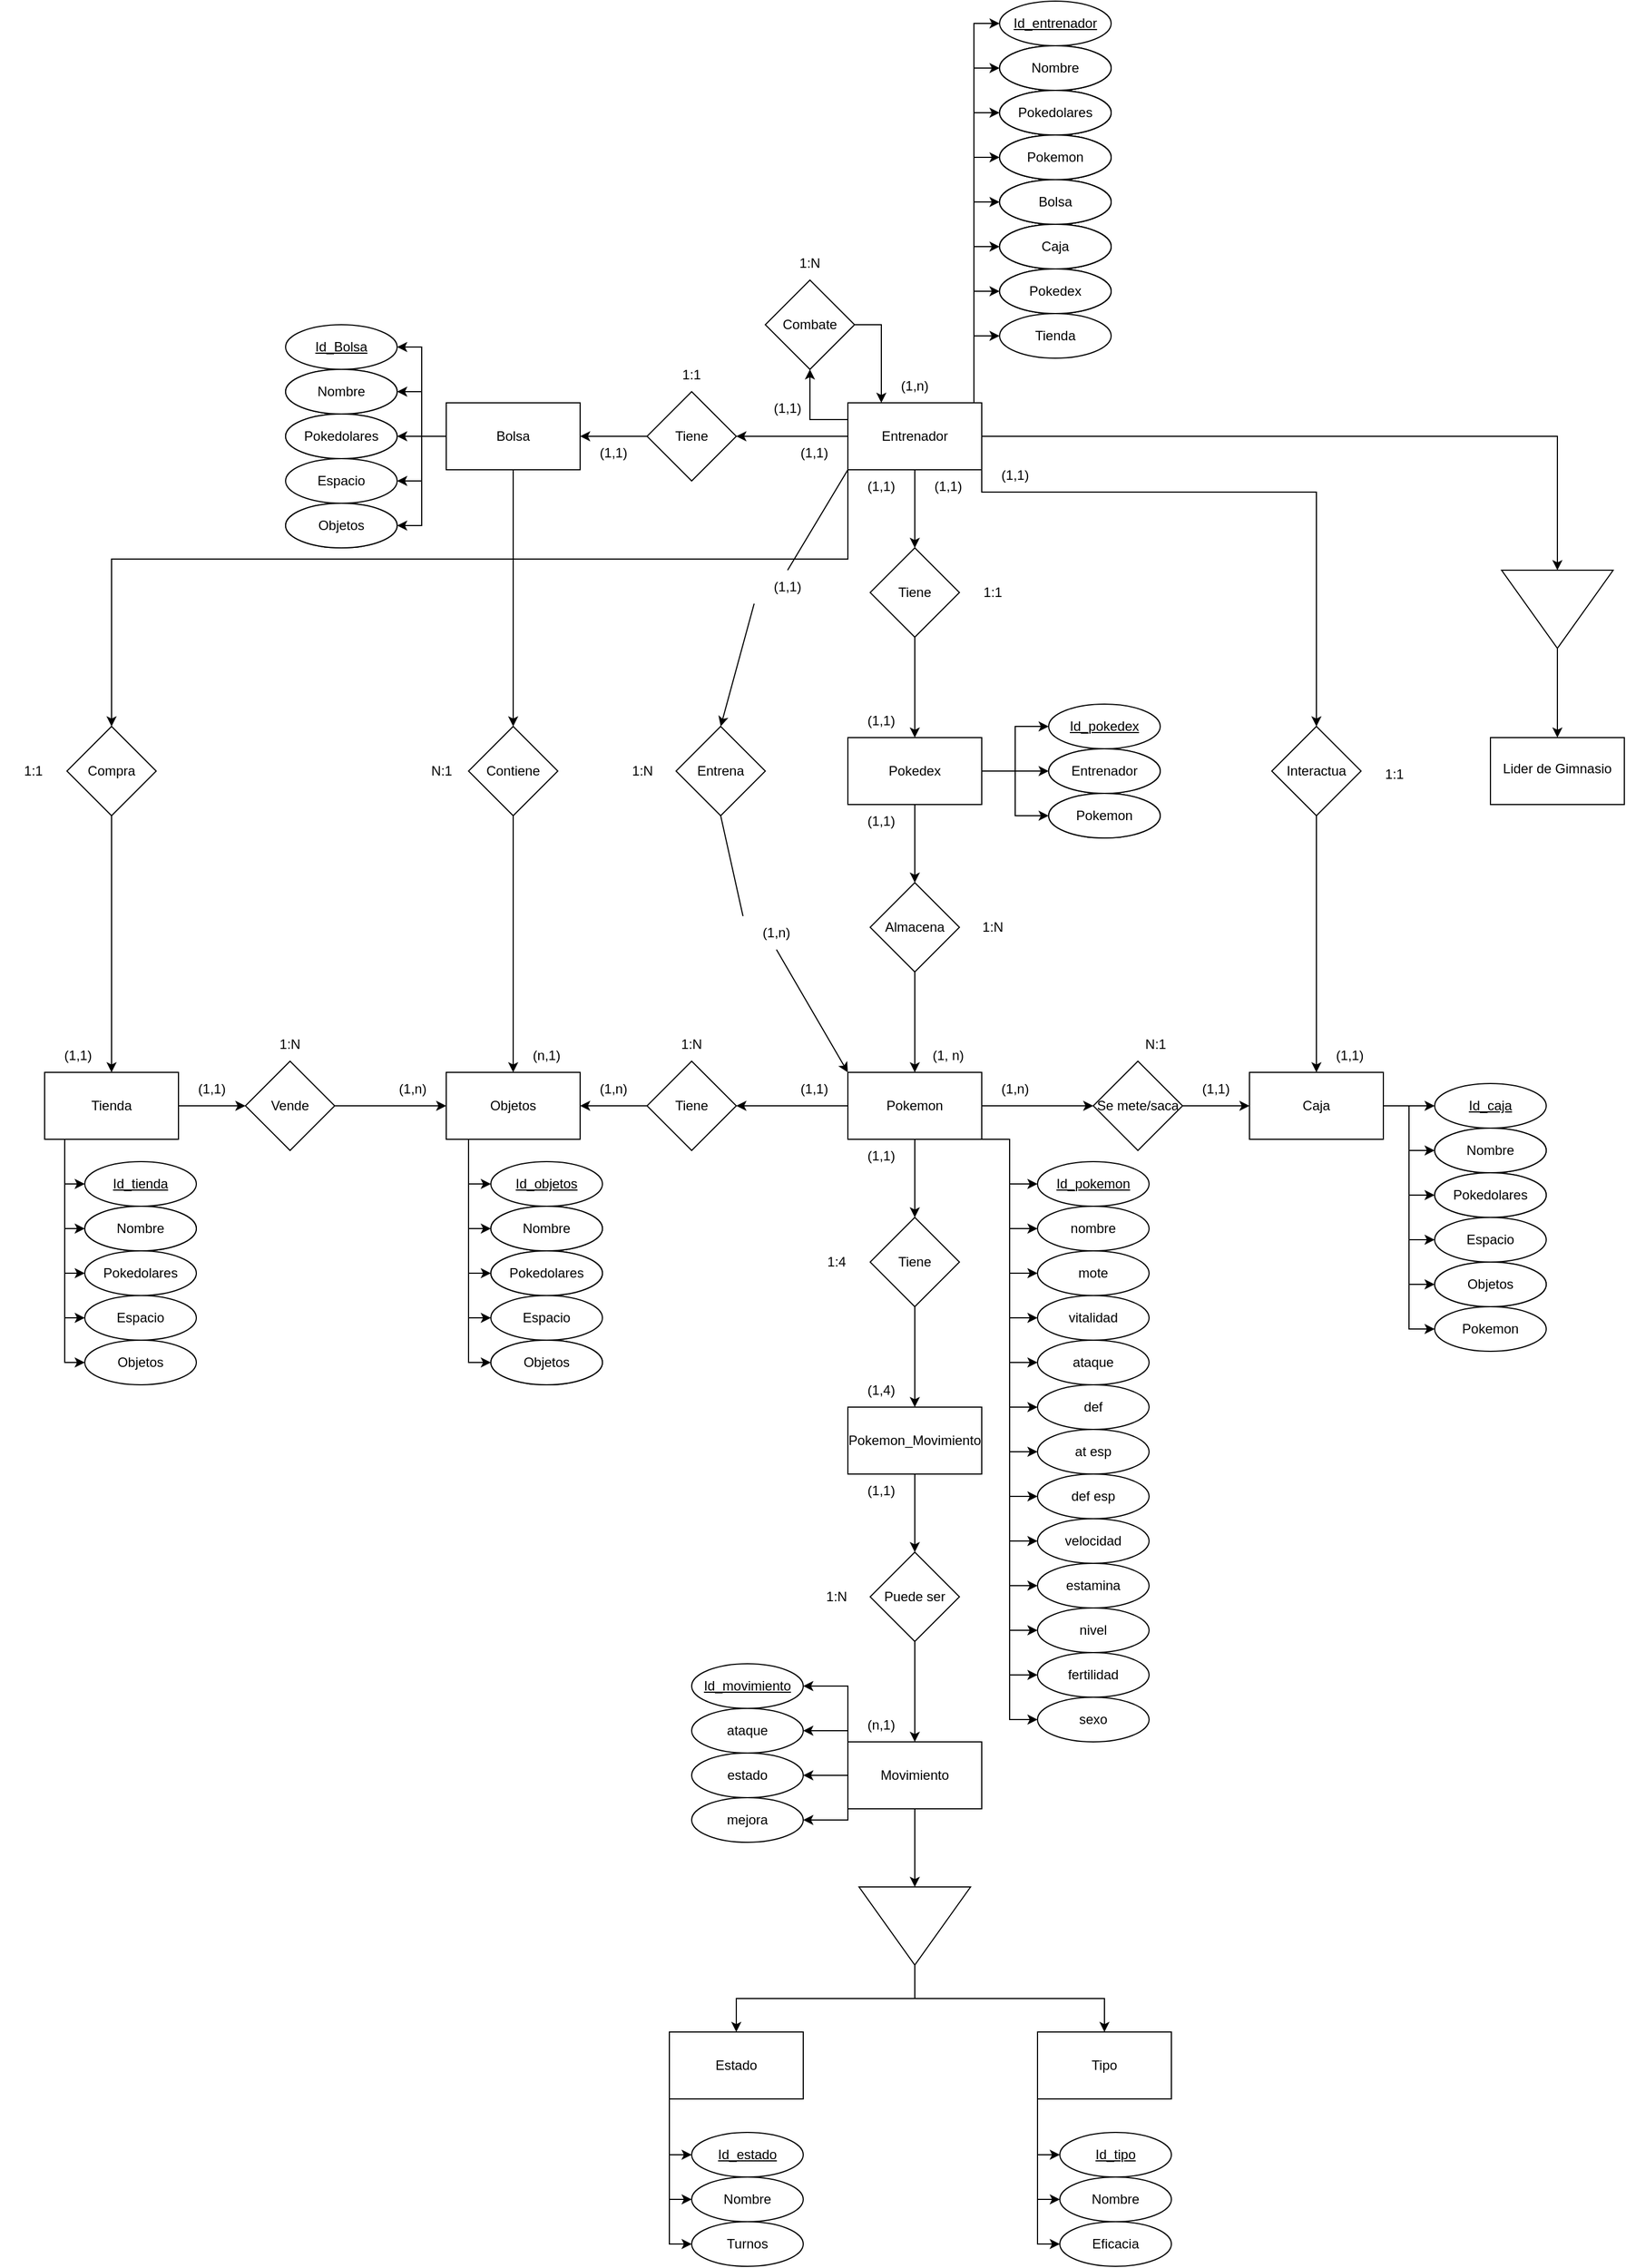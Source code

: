 <mxfile version="21.0.6" type="device"><diagram name="Página-1" id="UZi8G5ToxHjI9RxdLOUk"><mxGraphModel dx="1902" dy="1647" grid="1" gridSize="10" guides="1" tooltips="1" connect="1" arrows="1" fold="1" page="1" pageScale="1" pageWidth="827" pageHeight="1169" math="0" shadow="0"><root><mxCell id="0"/><mxCell id="1" parent="0"/><mxCell id="4YeHbaKFxN3O4BO8iiY4-3" value="" style="edgeStyle=orthogonalEdgeStyle;rounded=0;orthogonalLoop=1;jettySize=auto;html=1;" parent="1" source="4YeHbaKFxN3O4BO8iiY4-1" target="4YeHbaKFxN3O4BO8iiY4-2" edge="1"><mxGeometry relative="1" as="geometry"/></mxCell><mxCell id="4YeHbaKFxN3O4BO8iiY4-11" style="edgeStyle=orthogonalEdgeStyle;rounded=0;orthogonalLoop=1;jettySize=auto;html=1;exitX=0;exitY=0.25;exitDx=0;exitDy=0;entryX=0.5;entryY=1;entryDx=0;entryDy=0;" parent="1" source="4YeHbaKFxN3O4BO8iiY4-1" target="4YeHbaKFxN3O4BO8iiY4-10" edge="1"><mxGeometry relative="1" as="geometry"/></mxCell><mxCell id="4YeHbaKFxN3O4BO8iiY4-14" value="" style="edgeStyle=orthogonalEdgeStyle;rounded=0;orthogonalLoop=1;jettySize=auto;html=1;" parent="1" source="4YeHbaKFxN3O4BO8iiY4-1" target="4YeHbaKFxN3O4BO8iiY4-13" edge="1"><mxGeometry relative="1" as="geometry"/></mxCell><mxCell id="4YeHbaKFxN3O4BO8iiY4-26" style="edgeStyle=none;rounded=0;orthogonalLoop=1;jettySize=auto;html=1;exitX=0;exitY=1;exitDx=0;exitDy=0;entryX=0.5;entryY=0;entryDx=0;entryDy=0;startArrow=none;" parent="1" source="4YeHbaKFxN3O4BO8iiY4-72" target="4YeHbaKFxN3O4BO8iiY4-24" edge="1"><mxGeometry relative="1" as="geometry"/></mxCell><mxCell id="4YeHbaKFxN3O4BO8iiY4-49" style="edgeStyle=elbowEdgeStyle;rounded=0;orthogonalLoop=1;jettySize=auto;elbow=vertical;html=1;exitX=1;exitY=0.5;exitDx=0;exitDy=0;entryX=0.5;entryY=0;entryDx=0;entryDy=0;" parent="1" source="4YeHbaKFxN3O4BO8iiY4-1" target="4YeHbaKFxN3O4BO8iiY4-47" edge="1"><mxGeometry relative="1" as="geometry"><Array as="points"><mxPoint x="540" y="190"/><mxPoint x="620" y="140"/></Array></mxGeometry></mxCell><mxCell id="4YeHbaKFxN3O4BO8iiY4-68" style="edgeStyle=elbowEdgeStyle;rounded=0;orthogonalLoop=1;jettySize=auto;elbow=vertical;html=1;exitX=1;exitY=0.75;exitDx=0;exitDy=0;entryX=0.5;entryY=1;entryDx=0;entryDy=0;entryPerimeter=0;" parent="1" source="4YeHbaKFxN3O4BO8iiY4-1" target="4YeHbaKFxN3O4BO8iiY4-69" edge="1"><mxGeometry relative="1" as="geometry"><mxPoint x="600" y="220" as="targetPoint"/><Array as="points"><mxPoint x="540" y="140"/><mxPoint x="540" y="170"/></Array></mxGeometry></mxCell><mxCell id="UdBh-3xzht0dDK9U5MVB-91" style="edgeStyle=elbowEdgeStyle;rounded=0;orthogonalLoop=1;jettySize=auto;elbow=vertical;html=1;exitX=0;exitY=0.75;exitDx=0;exitDy=0;entryX=0.5;entryY=0;entryDx=0;entryDy=0;" parent="1" source="4YeHbaKFxN3O4BO8iiY4-1" target="UdBh-3xzht0dDK9U5MVB-92" edge="1"><mxGeometry relative="1" as="geometry"><mxPoint x="-306" y="320" as="targetPoint"/><Array as="points"><mxPoint x="340" y="250"/><mxPoint x="70" y="330"/></Array></mxGeometry></mxCell><mxCell id="4YeHbaKFxN3O4BO8iiY4-1" value="Entrenador" style="rounded=0;whiteSpace=wrap;html=1;" parent="1" vertex="1"><mxGeometry x="354" y="110" width="120" height="60" as="geometry"/></mxCell><mxCell id="4YeHbaKFxN3O4BO8iiY4-5" value="" style="edgeStyle=orthogonalEdgeStyle;rounded=0;orthogonalLoop=1;jettySize=auto;html=1;" parent="1" source="4YeHbaKFxN3O4BO8iiY4-2" target="4YeHbaKFxN3O4BO8iiY4-4" edge="1"><mxGeometry relative="1" as="geometry"/></mxCell><mxCell id="4YeHbaKFxN3O4BO8iiY4-2" value="Tiene" style="rhombus;whiteSpace=wrap;html=1;rounded=0;" parent="1" vertex="1"><mxGeometry x="374" y="240" width="80" height="80" as="geometry"/></mxCell><mxCell id="4YeHbaKFxN3O4BO8iiY4-7" value="" style="edgeStyle=orthogonalEdgeStyle;rounded=0;orthogonalLoop=1;jettySize=auto;html=1;" parent="1" source="4YeHbaKFxN3O4BO8iiY4-4" target="4YeHbaKFxN3O4BO8iiY4-6" edge="1"><mxGeometry relative="1" as="geometry"/></mxCell><mxCell id="UdBh-3xzht0dDK9U5MVB-142" style="edgeStyle=elbowEdgeStyle;rounded=0;orthogonalLoop=1;jettySize=auto;html=1;exitX=1;exitY=0.5;exitDx=0;exitDy=0;entryX=0;entryY=0.5;entryDx=0;entryDy=0;" parent="1" source="4YeHbaKFxN3O4BO8iiY4-4" target="UdBh-3xzht0dDK9U5MVB-139" edge="1"><mxGeometry relative="1" as="geometry"/></mxCell><mxCell id="UdBh-3xzht0dDK9U5MVB-143" style="edgeStyle=elbowEdgeStyle;rounded=0;orthogonalLoop=1;jettySize=auto;html=1;exitX=1;exitY=0.5;exitDx=0;exitDy=0;entryX=0;entryY=0.5;entryDx=0;entryDy=0;" parent="1" source="4YeHbaKFxN3O4BO8iiY4-4" target="UdBh-3xzht0dDK9U5MVB-138" edge="1"><mxGeometry relative="1" as="geometry"/></mxCell><mxCell id="UdBh-3xzht0dDK9U5MVB-144" style="edgeStyle=elbowEdgeStyle;rounded=0;orthogonalLoop=1;jettySize=auto;html=1;exitX=1;exitY=0.5;exitDx=0;exitDy=0;entryX=0;entryY=0.5;entryDx=0;entryDy=0;" parent="1" source="4YeHbaKFxN3O4BO8iiY4-4" target="UdBh-3xzht0dDK9U5MVB-140" edge="1"><mxGeometry relative="1" as="geometry"/></mxCell><mxCell id="4YeHbaKFxN3O4BO8iiY4-4" value="Pokedex" style="whiteSpace=wrap;html=1;rounded=0;" parent="1" vertex="1"><mxGeometry x="354" y="410" width="120" height="60" as="geometry"/></mxCell><mxCell id="4YeHbaKFxN3O4BO8iiY4-9" value="" style="edgeStyle=orthogonalEdgeStyle;rounded=0;orthogonalLoop=1;jettySize=auto;html=1;" parent="1" source="4YeHbaKFxN3O4BO8iiY4-6" target="4YeHbaKFxN3O4BO8iiY4-8" edge="1"><mxGeometry relative="1" as="geometry"/></mxCell><mxCell id="4YeHbaKFxN3O4BO8iiY4-6" value="Almacena" style="rhombus;whiteSpace=wrap;html=1;rounded=0;" parent="1" vertex="1"><mxGeometry x="374" y="540" width="80" height="80" as="geometry"/></mxCell><mxCell id="4YeHbaKFxN3O4BO8iiY4-18" value="" style="edgeStyle=orthogonalEdgeStyle;rounded=0;orthogonalLoop=1;jettySize=auto;html=1;" parent="1" source="4YeHbaKFxN3O4BO8iiY4-8" target="4YeHbaKFxN3O4BO8iiY4-17" edge="1"><mxGeometry relative="1" as="geometry"/></mxCell><mxCell id="4YeHbaKFxN3O4BO8iiY4-40" value="" style="edgeStyle=none;rounded=0;orthogonalLoop=1;jettySize=auto;html=1;" parent="1" source="4YeHbaKFxN3O4BO8iiY4-8" target="4YeHbaKFxN3O4BO8iiY4-39" edge="1"><mxGeometry relative="1" as="geometry"/></mxCell><mxCell id="4YeHbaKFxN3O4BO8iiY4-51" value="" style="edgeStyle=elbowEdgeStyle;rounded=0;orthogonalLoop=1;jettySize=auto;elbow=vertical;html=1;" parent="1" source="4YeHbaKFxN3O4BO8iiY4-8" target="4YeHbaKFxN3O4BO8iiY4-50" edge="1"><mxGeometry relative="1" as="geometry"/></mxCell><mxCell id="4YeHbaKFxN3O4BO8iiY4-188" style="edgeStyle=elbowEdgeStyle;rounded=0;orthogonalLoop=1;jettySize=auto;html=1;exitX=1;exitY=1;exitDx=0;exitDy=0;entryX=0;entryY=0.5;entryDx=0;entryDy=0;" parent="1" source="4YeHbaKFxN3O4BO8iiY4-8" target="4YeHbaKFxN3O4BO8iiY4-176" edge="1"><mxGeometry relative="1" as="geometry"/></mxCell><mxCell id="4YeHbaKFxN3O4BO8iiY4-189" style="edgeStyle=elbowEdgeStyle;rounded=0;orthogonalLoop=1;jettySize=auto;html=1;exitX=1;exitY=1;exitDx=0;exitDy=0;entryX=0;entryY=0.5;entryDx=0;entryDy=0;" parent="1" source="4YeHbaKFxN3O4BO8iiY4-8" target="4YeHbaKFxN3O4BO8iiY4-177" edge="1"><mxGeometry relative="1" as="geometry"/></mxCell><mxCell id="4YeHbaKFxN3O4BO8iiY4-190" style="edgeStyle=elbowEdgeStyle;rounded=0;orthogonalLoop=1;jettySize=auto;html=1;exitX=1;exitY=1;exitDx=0;exitDy=0;entryX=0;entryY=0.5;entryDx=0;entryDy=0;" parent="1" source="4YeHbaKFxN3O4BO8iiY4-8" target="4YeHbaKFxN3O4BO8iiY4-178" edge="1"><mxGeometry relative="1" as="geometry"/></mxCell><mxCell id="4YeHbaKFxN3O4BO8iiY4-191" style="edgeStyle=elbowEdgeStyle;rounded=0;orthogonalLoop=1;jettySize=auto;html=1;exitX=1;exitY=1;exitDx=0;exitDy=0;entryX=0;entryY=0.5;entryDx=0;entryDy=0;" parent="1" source="4YeHbaKFxN3O4BO8iiY4-8" target="4YeHbaKFxN3O4BO8iiY4-179" edge="1"><mxGeometry relative="1" as="geometry"/></mxCell><mxCell id="4YeHbaKFxN3O4BO8iiY4-192" style="edgeStyle=elbowEdgeStyle;rounded=0;orthogonalLoop=1;jettySize=auto;html=1;exitX=1;exitY=1;exitDx=0;exitDy=0;entryX=0;entryY=0.5;entryDx=0;entryDy=0;" parent="1" source="4YeHbaKFxN3O4BO8iiY4-8" target="4YeHbaKFxN3O4BO8iiY4-180" edge="1"><mxGeometry relative="1" as="geometry"/></mxCell><mxCell id="4YeHbaKFxN3O4BO8iiY4-193" style="edgeStyle=elbowEdgeStyle;rounded=0;orthogonalLoop=1;jettySize=auto;html=1;exitX=1;exitY=1;exitDx=0;exitDy=0;entryX=0;entryY=0.5;entryDx=0;entryDy=0;" parent="1" source="4YeHbaKFxN3O4BO8iiY4-8" target="4YeHbaKFxN3O4BO8iiY4-181" edge="1"><mxGeometry relative="1" as="geometry"/></mxCell><mxCell id="4YeHbaKFxN3O4BO8iiY4-194" style="edgeStyle=elbowEdgeStyle;rounded=0;orthogonalLoop=1;jettySize=auto;html=1;exitX=1;exitY=1;exitDx=0;exitDy=0;entryX=0;entryY=0.5;entryDx=0;entryDy=0;" parent="1" source="4YeHbaKFxN3O4BO8iiY4-8" target="4YeHbaKFxN3O4BO8iiY4-182" edge="1"><mxGeometry relative="1" as="geometry"/></mxCell><mxCell id="4YeHbaKFxN3O4BO8iiY4-195" style="edgeStyle=elbowEdgeStyle;rounded=0;orthogonalLoop=1;jettySize=auto;html=1;exitX=1;exitY=1;exitDx=0;exitDy=0;entryX=0;entryY=0.5;entryDx=0;entryDy=0;" parent="1" source="4YeHbaKFxN3O4BO8iiY4-8" target="4YeHbaKFxN3O4BO8iiY4-183" edge="1"><mxGeometry relative="1" as="geometry"/></mxCell><mxCell id="4YeHbaKFxN3O4BO8iiY4-196" style="edgeStyle=elbowEdgeStyle;rounded=0;orthogonalLoop=1;jettySize=auto;html=1;exitX=1;exitY=1;exitDx=0;exitDy=0;entryX=0;entryY=0.5;entryDx=0;entryDy=0;" parent="1" source="4YeHbaKFxN3O4BO8iiY4-8" target="4YeHbaKFxN3O4BO8iiY4-184" edge="1"><mxGeometry relative="1" as="geometry"/></mxCell><mxCell id="4YeHbaKFxN3O4BO8iiY4-197" style="edgeStyle=elbowEdgeStyle;rounded=0;orthogonalLoop=1;jettySize=auto;html=1;exitX=1;exitY=1;exitDx=0;exitDy=0;entryX=0;entryY=0.5;entryDx=0;entryDy=0;" parent="1" source="4YeHbaKFxN3O4BO8iiY4-8" target="4YeHbaKFxN3O4BO8iiY4-185" edge="1"><mxGeometry relative="1" as="geometry"/></mxCell><mxCell id="4YeHbaKFxN3O4BO8iiY4-198" style="edgeStyle=elbowEdgeStyle;rounded=0;orthogonalLoop=1;jettySize=auto;html=1;exitX=1;exitY=1;exitDx=0;exitDy=0;entryX=0;entryY=0.5;entryDx=0;entryDy=0;" parent="1" source="4YeHbaKFxN3O4BO8iiY4-8" target="4YeHbaKFxN3O4BO8iiY4-186" edge="1"><mxGeometry relative="1" as="geometry"/></mxCell><mxCell id="4YeHbaKFxN3O4BO8iiY4-199" style="edgeStyle=elbowEdgeStyle;rounded=0;orthogonalLoop=1;jettySize=auto;html=1;exitX=1;exitY=1;exitDx=0;exitDy=0;entryX=0;entryY=0.5;entryDx=0;entryDy=0;" parent="1" source="4YeHbaKFxN3O4BO8iiY4-8" target="4YeHbaKFxN3O4BO8iiY4-187" edge="1"><mxGeometry relative="1" as="geometry"/></mxCell><mxCell id="UdBh-3xzht0dDK9U5MVB-34" style="edgeStyle=elbowEdgeStyle;rounded=0;orthogonalLoop=1;jettySize=auto;html=1;exitX=1;exitY=1;exitDx=0;exitDy=0;entryX=0;entryY=0.5;entryDx=0;entryDy=0;" parent="1" source="4YeHbaKFxN3O4BO8iiY4-8" target="UdBh-3xzht0dDK9U5MVB-33" edge="1"><mxGeometry relative="1" as="geometry"/></mxCell><mxCell id="4YeHbaKFxN3O4BO8iiY4-8" value="Pokemon" style="rounded=0;whiteSpace=wrap;html=1;" parent="1" vertex="1"><mxGeometry x="354" y="710" width="120" height="60" as="geometry"/></mxCell><mxCell id="4YeHbaKFxN3O4BO8iiY4-12" style="edgeStyle=orthogonalEdgeStyle;rounded=0;orthogonalLoop=1;jettySize=auto;html=1;exitX=1;exitY=0.5;exitDx=0;exitDy=0;entryX=0.25;entryY=0;entryDx=0;entryDy=0;" parent="1" source="4YeHbaKFxN3O4BO8iiY4-10" target="4YeHbaKFxN3O4BO8iiY4-1" edge="1"><mxGeometry relative="1" as="geometry"/></mxCell><mxCell id="4YeHbaKFxN3O4BO8iiY4-10" value="Combate" style="rhombus;whiteSpace=wrap;html=1;rounded=0;" parent="1" vertex="1"><mxGeometry x="280" width="80" height="80" as="geometry"/></mxCell><mxCell id="4YeHbaKFxN3O4BO8iiY4-16" value="" style="edgeStyle=orthogonalEdgeStyle;rounded=0;orthogonalLoop=1;jettySize=auto;html=1;" parent="1" source="4YeHbaKFxN3O4BO8iiY4-13" target="4YeHbaKFxN3O4BO8iiY4-15" edge="1"><mxGeometry relative="1" as="geometry"/></mxCell><mxCell id="4YeHbaKFxN3O4BO8iiY4-13" value="Tiene" style="rhombus;whiteSpace=wrap;html=1;rounded=0;" parent="1" vertex="1"><mxGeometry x="174" y="100" width="80" height="80" as="geometry"/></mxCell><mxCell id="4YeHbaKFxN3O4BO8iiY4-22" value="" style="edgeStyle=orthogonalEdgeStyle;rounded=0;orthogonalLoop=1;jettySize=auto;html=1;" parent="1" source="4YeHbaKFxN3O4BO8iiY4-15" target="4YeHbaKFxN3O4BO8iiY4-21" edge="1"><mxGeometry relative="1" as="geometry"/></mxCell><mxCell id="UdBh-3xzht0dDK9U5MVB-47" style="edgeStyle=elbowEdgeStyle;rounded=0;orthogonalLoop=1;jettySize=auto;html=1;exitX=0;exitY=0.5;exitDx=0;exitDy=0;entryX=1;entryY=0.5;entryDx=0;entryDy=0;" parent="1" source="4YeHbaKFxN3O4BO8iiY4-15" target="UdBh-3xzht0dDK9U5MVB-44" edge="1"><mxGeometry relative="1" as="geometry"/></mxCell><mxCell id="UdBh-3xzht0dDK9U5MVB-48" style="edgeStyle=elbowEdgeStyle;rounded=0;orthogonalLoop=1;jettySize=auto;html=1;exitX=0;exitY=0.5;exitDx=0;exitDy=0;entryX=1;entryY=0.5;entryDx=0;entryDy=0;" parent="1" source="4YeHbaKFxN3O4BO8iiY4-15" target="UdBh-3xzht0dDK9U5MVB-45" edge="1"><mxGeometry relative="1" as="geometry"/></mxCell><mxCell id="UdBh-3xzht0dDK9U5MVB-49" style="edgeStyle=elbowEdgeStyle;rounded=0;orthogonalLoop=1;jettySize=auto;html=1;exitX=0;exitY=0.5;exitDx=0;exitDy=0;entryX=1;entryY=0.5;entryDx=0;entryDy=0;" parent="1" source="4YeHbaKFxN3O4BO8iiY4-15" target="UdBh-3xzht0dDK9U5MVB-46" edge="1"><mxGeometry relative="1" as="geometry"/></mxCell><mxCell id="UdBh-3xzht0dDK9U5MVB-50" style="edgeStyle=elbowEdgeStyle;rounded=0;orthogonalLoop=1;jettySize=auto;html=1;exitX=0;exitY=0.5;exitDx=0;exitDy=0;entryX=1;entryY=0.5;entryDx=0;entryDy=0;" parent="1" source="4YeHbaKFxN3O4BO8iiY4-15" edge="1"><mxGeometry relative="1" as="geometry"><mxPoint x="-50" y="180" as="targetPoint"/></mxGeometry></mxCell><mxCell id="UdBh-3xzht0dDK9U5MVB-51" style="edgeStyle=elbowEdgeStyle;rounded=0;orthogonalLoop=1;jettySize=auto;html=1;exitX=0;exitY=0.5;exitDx=0;exitDy=0;entryX=1;entryY=0.5;entryDx=0;entryDy=0;" parent="1" source="4YeHbaKFxN3O4BO8iiY4-15" target="UdBh-3xzht0dDK9U5MVB-42" edge="1"><mxGeometry relative="1" as="geometry"/></mxCell><mxCell id="4YeHbaKFxN3O4BO8iiY4-15" value="Bolsa" style="rounded=0;whiteSpace=wrap;html=1;" parent="1" vertex="1"><mxGeometry x="-6" y="110" width="120" height="60" as="geometry"/></mxCell><mxCell id="4YeHbaKFxN3O4BO8iiY4-20" value="" style="edgeStyle=orthogonalEdgeStyle;rounded=0;orthogonalLoop=1;jettySize=auto;html=1;" parent="1" source="4YeHbaKFxN3O4BO8iiY4-17" target="4YeHbaKFxN3O4BO8iiY4-19" edge="1"><mxGeometry relative="1" as="geometry"/></mxCell><mxCell id="4YeHbaKFxN3O4BO8iiY4-17" value="Tiene" style="rhombus;whiteSpace=wrap;html=1;rounded=0;" parent="1" vertex="1"><mxGeometry x="174" y="700" width="80" height="80" as="geometry"/></mxCell><mxCell id="UdBh-3xzht0dDK9U5MVB-71" style="edgeStyle=elbowEdgeStyle;rounded=0;orthogonalLoop=1;jettySize=auto;html=1;exitX=0;exitY=1;exitDx=0;exitDy=0;entryX=0;entryY=0.5;entryDx=0;entryDy=0;" parent="1" source="4YeHbaKFxN3O4BO8iiY4-19" target="UdBh-3xzht0dDK9U5MVB-68" edge="1"><mxGeometry relative="1" as="geometry"/></mxCell><mxCell id="UdBh-3xzht0dDK9U5MVB-72" style="edgeStyle=elbowEdgeStyle;rounded=0;orthogonalLoop=1;jettySize=auto;html=1;exitX=0;exitY=1;exitDx=0;exitDy=0;entryX=0;entryY=0.5;entryDx=0;entryDy=0;" parent="1" source="4YeHbaKFxN3O4BO8iiY4-19" target="UdBh-3xzht0dDK9U5MVB-69" edge="1"><mxGeometry relative="1" as="geometry"/></mxCell><mxCell id="UdBh-3xzht0dDK9U5MVB-73" style="edgeStyle=elbowEdgeStyle;rounded=0;orthogonalLoop=1;jettySize=auto;html=1;exitX=0;exitY=1;exitDx=0;exitDy=0;entryX=0;entryY=0.5;entryDx=0;entryDy=0;" parent="1" source="4YeHbaKFxN3O4BO8iiY4-19" target="UdBh-3xzht0dDK9U5MVB-70" edge="1"><mxGeometry relative="1" as="geometry"/></mxCell><mxCell id="UdBh-3xzht0dDK9U5MVB-74" style="edgeStyle=elbowEdgeStyle;rounded=0;orthogonalLoop=1;jettySize=auto;html=1;exitX=0;exitY=1;exitDx=0;exitDy=0;entryX=0;entryY=0.5;entryDx=0;entryDy=0;" parent="1" source="4YeHbaKFxN3O4BO8iiY4-19" target="UdBh-3xzht0dDK9U5MVB-66" edge="1"><mxGeometry relative="1" as="geometry"/></mxCell><mxCell id="UdBh-3xzht0dDK9U5MVB-75" style="edgeStyle=elbowEdgeStyle;rounded=0;orthogonalLoop=1;jettySize=auto;html=1;exitX=0;exitY=1;exitDx=0;exitDy=0;entryX=0;entryY=0.5;entryDx=0;entryDy=0;" parent="1" source="4YeHbaKFxN3O4BO8iiY4-19" target="UdBh-3xzht0dDK9U5MVB-67" edge="1"><mxGeometry relative="1" as="geometry"/></mxCell><mxCell id="4YeHbaKFxN3O4BO8iiY4-19" value="Objetos" style="whiteSpace=wrap;html=1;rounded=0;" parent="1" vertex="1"><mxGeometry x="-6" y="710" width="120" height="60" as="geometry"/></mxCell><mxCell id="4YeHbaKFxN3O4BO8iiY4-23" style="edgeStyle=orthogonalEdgeStyle;rounded=0;orthogonalLoop=1;jettySize=auto;html=1;exitX=0.5;exitY=1;exitDx=0;exitDy=0;entryX=0.5;entryY=0;entryDx=0;entryDy=0;" parent="1" source="4YeHbaKFxN3O4BO8iiY4-21" target="4YeHbaKFxN3O4BO8iiY4-19" edge="1"><mxGeometry relative="1" as="geometry"/></mxCell><mxCell id="4YeHbaKFxN3O4BO8iiY4-21" value="Contiene" style="rhombus;whiteSpace=wrap;html=1;rounded=0;" parent="1" vertex="1"><mxGeometry x="14" y="400" width="80" height="80" as="geometry"/></mxCell><mxCell id="4YeHbaKFxN3O4BO8iiY4-27" style="edgeStyle=none;rounded=0;orthogonalLoop=1;jettySize=auto;html=1;exitX=0.5;exitY=1;exitDx=0;exitDy=0;entryX=0;entryY=0;entryDx=0;entryDy=0;startArrow=none;" parent="1" source="4YeHbaKFxN3O4BO8iiY4-75" target="4YeHbaKFxN3O4BO8iiY4-8" edge="1"><mxGeometry relative="1" as="geometry"/></mxCell><mxCell id="4YeHbaKFxN3O4BO8iiY4-24" value="Entrena" style="rhombus;whiteSpace=wrap;html=1;rounded=0;" parent="1" vertex="1"><mxGeometry x="200" y="400" width="80" height="80" as="geometry"/></mxCell><mxCell id="4YeHbaKFxN3O4BO8iiY4-38" style="edgeStyle=none;rounded=0;orthogonalLoop=1;jettySize=auto;html=1;exitX=1;exitY=0.5;exitDx=0;exitDy=0;entryX=0;entryY=0.5;entryDx=0;entryDy=0;" parent="1" source="4YeHbaKFxN3O4BO8iiY4-32" target="4YeHbaKFxN3O4BO8iiY4-19" edge="1"><mxGeometry relative="1" as="geometry"/></mxCell><mxCell id="4YeHbaKFxN3O4BO8iiY4-32" value="Vende" style="rhombus;whiteSpace=wrap;html=1;rounded=0;" parent="1" vertex="1"><mxGeometry x="-186" y="700" width="80" height="80" as="geometry"/></mxCell><mxCell id="4YeHbaKFxN3O4BO8iiY4-37" style="edgeStyle=none;rounded=0;orthogonalLoop=1;jettySize=auto;html=1;exitX=1;exitY=0.5;exitDx=0;exitDy=0;entryX=0;entryY=0.5;entryDx=0;entryDy=0;" parent="1" source="4YeHbaKFxN3O4BO8iiY4-34" target="4YeHbaKFxN3O4BO8iiY4-32" edge="1"><mxGeometry relative="1" as="geometry"/></mxCell><mxCell id="UdBh-3xzht0dDK9U5MVB-84" style="edgeStyle=elbowEdgeStyle;rounded=0;orthogonalLoop=1;jettySize=auto;html=1;exitX=0;exitY=1;exitDx=0;exitDy=0;entryX=0;entryY=0.5;entryDx=0;entryDy=0;" parent="1" source="4YeHbaKFxN3O4BO8iiY4-34" target="UdBh-3xzht0dDK9U5MVB-81" edge="1"><mxGeometry relative="1" as="geometry"/></mxCell><mxCell id="UdBh-3xzht0dDK9U5MVB-85" style="edgeStyle=elbowEdgeStyle;rounded=0;orthogonalLoop=1;jettySize=auto;html=1;exitX=0;exitY=1;exitDx=0;exitDy=0;entryX=0;entryY=0.5;entryDx=0;entryDy=0;" parent="1" source="4YeHbaKFxN3O4BO8iiY4-34" target="UdBh-3xzht0dDK9U5MVB-82" edge="1"><mxGeometry relative="1" as="geometry"/></mxCell><mxCell id="UdBh-3xzht0dDK9U5MVB-86" style="edgeStyle=elbowEdgeStyle;rounded=0;orthogonalLoop=1;jettySize=auto;html=1;exitX=0;exitY=1;exitDx=0;exitDy=0;entryX=0;entryY=0.5;entryDx=0;entryDy=0;" parent="1" source="4YeHbaKFxN3O4BO8iiY4-34" edge="1"><mxGeometry relative="1" as="geometry"><mxPoint x="-330.0" y="890" as="targetPoint"/></mxGeometry></mxCell><mxCell id="UdBh-3xzht0dDK9U5MVB-87" style="edgeStyle=elbowEdgeStyle;rounded=0;orthogonalLoop=1;jettySize=auto;html=1;exitX=0;exitY=1;exitDx=0;exitDy=0;entryX=0;entryY=0.5;entryDx=0;entryDy=0;" parent="1" source="4YeHbaKFxN3O4BO8iiY4-34" target="UdBh-3xzht0dDK9U5MVB-79" edge="1"><mxGeometry relative="1" as="geometry"/></mxCell><mxCell id="UdBh-3xzht0dDK9U5MVB-102" style="edgeStyle=elbowEdgeStyle;rounded=0;orthogonalLoop=1;jettySize=auto;html=1;exitX=0;exitY=1;exitDx=0;exitDy=0;entryX=0;entryY=0.5;entryDx=0;entryDy=0;" parent="1" source="4YeHbaKFxN3O4BO8iiY4-34" target="UdBh-3xzht0dDK9U5MVB-99" edge="1"><mxGeometry relative="1" as="geometry"/></mxCell><mxCell id="4YeHbaKFxN3O4BO8iiY4-34" value="Tienda" style="whiteSpace=wrap;html=1;rounded=0;" parent="1" vertex="1"><mxGeometry x="-366" y="710" width="120" height="60" as="geometry"/></mxCell><mxCell id="4YeHbaKFxN3O4BO8iiY4-42" value="" style="edgeStyle=none;rounded=0;orthogonalLoop=1;jettySize=auto;html=1;" parent="1" source="4YeHbaKFxN3O4BO8iiY4-39" target="4YeHbaKFxN3O4BO8iiY4-41" edge="1"><mxGeometry relative="1" as="geometry"/></mxCell><mxCell id="4YeHbaKFxN3O4BO8iiY4-39" value="Se mete/saca" style="rhombus;whiteSpace=wrap;html=1;rounded=0;" parent="1" vertex="1"><mxGeometry x="574" y="700" width="80" height="80" as="geometry"/></mxCell><mxCell id="UdBh-3xzht0dDK9U5MVB-126" style="edgeStyle=elbowEdgeStyle;rounded=0;orthogonalLoop=1;jettySize=auto;html=1;exitX=1;exitY=0.5;exitDx=0;exitDy=0;entryX=0;entryY=0.5;entryDx=0;entryDy=0;" parent="1" source="4YeHbaKFxN3O4BO8iiY4-41" target="UdBh-3xzht0dDK9U5MVB-123" edge="1"><mxGeometry relative="1" as="geometry"/></mxCell><mxCell id="UdBh-3xzht0dDK9U5MVB-127" style="edgeStyle=elbowEdgeStyle;rounded=0;orthogonalLoop=1;jettySize=auto;html=1;exitX=1;exitY=0.5;exitDx=0;exitDy=0;entryX=0;entryY=0.5;entryDx=0;entryDy=0;" parent="1" source="4YeHbaKFxN3O4BO8iiY4-41" target="UdBh-3xzht0dDK9U5MVB-124" edge="1"><mxGeometry relative="1" as="geometry"/></mxCell><mxCell id="UdBh-3xzht0dDK9U5MVB-128" style="edgeStyle=elbowEdgeStyle;rounded=0;orthogonalLoop=1;jettySize=auto;html=1;exitX=1;exitY=0.5;exitDx=0;exitDy=0;" parent="1" source="4YeHbaKFxN3O4BO8iiY4-41" target="UdBh-3xzht0dDK9U5MVB-125" edge="1"><mxGeometry relative="1" as="geometry"/></mxCell><mxCell id="UdBh-3xzht0dDK9U5MVB-129" style="edgeStyle=elbowEdgeStyle;rounded=0;orthogonalLoop=1;jettySize=auto;html=1;exitX=1;exitY=0.5;exitDx=0;exitDy=0;entryX=0;entryY=0.5;entryDx=0;entryDy=0;" parent="1" source="4YeHbaKFxN3O4BO8iiY4-41" target="UdBh-3xzht0dDK9U5MVB-121" edge="1"><mxGeometry relative="1" as="geometry"/></mxCell><mxCell id="UdBh-3xzht0dDK9U5MVB-130" style="edgeStyle=elbowEdgeStyle;rounded=0;orthogonalLoop=1;jettySize=auto;html=1;exitX=1;exitY=0.5;exitDx=0;exitDy=0;entryX=0;entryY=0.5;entryDx=0;entryDy=0;" parent="1" source="4YeHbaKFxN3O4BO8iiY4-41" target="UdBh-3xzht0dDK9U5MVB-122" edge="1"><mxGeometry relative="1" as="geometry"/></mxCell><mxCell id="UdBh-3xzht0dDK9U5MVB-132" style="edgeStyle=elbowEdgeStyle;rounded=0;orthogonalLoop=1;jettySize=auto;html=1;exitX=1;exitY=0.5;exitDx=0;exitDy=0;entryX=0;entryY=0.5;entryDx=0;entryDy=0;" parent="1" source="4YeHbaKFxN3O4BO8iiY4-41" target="UdBh-3xzht0dDK9U5MVB-131" edge="1"><mxGeometry relative="1" as="geometry"/></mxCell><mxCell id="4YeHbaKFxN3O4BO8iiY4-41" value="Caja" style="whiteSpace=wrap;html=1;rounded=0;" parent="1" vertex="1"><mxGeometry x="714" y="710" width="120" height="60" as="geometry"/></mxCell><mxCell id="4YeHbaKFxN3O4BO8iiY4-48" style="edgeStyle=elbowEdgeStyle;rounded=0;orthogonalLoop=1;jettySize=auto;elbow=vertical;html=1;exitX=0.5;exitY=1;exitDx=0;exitDy=0;entryX=0.5;entryY=0;entryDx=0;entryDy=0;" parent="1" source="4YeHbaKFxN3O4BO8iiY4-47" target="4YeHbaKFxN3O4BO8iiY4-41" edge="1"><mxGeometry relative="1" as="geometry"/></mxCell><mxCell id="4YeHbaKFxN3O4BO8iiY4-47" value="Interactua" style="rhombus;whiteSpace=wrap;html=1;rounded=0;" parent="1" vertex="1"><mxGeometry x="734" y="400" width="80" height="80" as="geometry"/></mxCell><mxCell id="4YeHbaKFxN3O4BO8iiY4-53" value="" style="edgeStyle=elbowEdgeStyle;rounded=0;orthogonalLoop=1;jettySize=auto;elbow=vertical;html=1;" parent="1" source="4YeHbaKFxN3O4BO8iiY4-50" target="4YeHbaKFxN3O4BO8iiY4-52" edge="1"><mxGeometry relative="1" as="geometry"/></mxCell><mxCell id="4YeHbaKFxN3O4BO8iiY4-50" value="Tiene" style="rhombus;whiteSpace=wrap;html=1;rounded=0;" parent="1" vertex="1"><mxGeometry x="374" y="840" width="80" height="80" as="geometry"/></mxCell><mxCell id="4YeHbaKFxN3O4BO8iiY4-55" value="" style="edgeStyle=elbowEdgeStyle;rounded=0;orthogonalLoop=1;jettySize=auto;elbow=vertical;html=1;" parent="1" source="4YeHbaKFxN3O4BO8iiY4-52" target="4YeHbaKFxN3O4BO8iiY4-54" edge="1"><mxGeometry relative="1" as="geometry"/></mxCell><mxCell id="4YeHbaKFxN3O4BO8iiY4-52" value="Pokemon_Movimiento" style="whiteSpace=wrap;html=1;rounded=0;" parent="1" vertex="1"><mxGeometry x="354" y="1010" width="120" height="60" as="geometry"/></mxCell><mxCell id="4YeHbaKFxN3O4BO8iiY4-61" value="" style="edgeStyle=elbowEdgeStyle;rounded=0;orthogonalLoop=1;jettySize=auto;elbow=vertical;html=1;" parent="1" source="4YeHbaKFxN3O4BO8iiY4-54" target="4YeHbaKFxN3O4BO8iiY4-60" edge="1"><mxGeometry relative="1" as="geometry"/></mxCell><mxCell id="4YeHbaKFxN3O4BO8iiY4-54" value="Puede ser" style="rhombus;whiteSpace=wrap;html=1;rounded=0;" parent="1" vertex="1"><mxGeometry x="374" y="1140" width="80" height="80" as="geometry"/></mxCell><mxCell id="4YeHbaKFxN3O4BO8iiY4-63" value="" style="edgeStyle=elbowEdgeStyle;rounded=0;orthogonalLoop=1;jettySize=auto;elbow=vertical;html=1;" parent="1" source="4YeHbaKFxN3O4BO8iiY4-60" edge="1"><mxGeometry relative="1" as="geometry"><mxPoint x="414" y="1440" as="targetPoint"/></mxGeometry></mxCell><mxCell id="4YeHbaKFxN3O4BO8iiY4-122" style="edgeStyle=elbowEdgeStyle;rounded=0;orthogonalLoop=1;jettySize=auto;elbow=vertical;html=1;exitX=0;exitY=0.5;exitDx=0;exitDy=0;entryX=1;entryY=0.5;entryDx=0;entryDy=0;" parent="1" source="4YeHbaKFxN3O4BO8iiY4-60" target="4YeHbaKFxN3O4BO8iiY4-119" edge="1"><mxGeometry relative="1" as="geometry"/></mxCell><mxCell id="4YeHbaKFxN3O4BO8iiY4-123" style="edgeStyle=elbowEdgeStyle;rounded=0;orthogonalLoop=1;jettySize=auto;elbow=vertical;html=1;exitX=0;exitY=0.5;exitDx=0;exitDy=0;entryX=1;entryY=0.5;entryDx=0;entryDy=0;" parent="1" source="4YeHbaKFxN3O4BO8iiY4-60" target="4YeHbaKFxN3O4BO8iiY4-118" edge="1"><mxGeometry relative="1" as="geometry"><Array as="points"><mxPoint x="340" y="1300"/></Array></mxGeometry></mxCell><mxCell id="4YeHbaKFxN3O4BO8iiY4-124" style="edgeStyle=elbowEdgeStyle;rounded=0;orthogonalLoop=1;jettySize=auto;elbow=vertical;html=1;exitX=0;exitY=0.5;exitDx=0;exitDy=0;entryX=1;entryY=0.5;entryDx=0;entryDy=0;" parent="1" source="4YeHbaKFxN3O4BO8iiY4-60" target="4YeHbaKFxN3O4BO8iiY4-120" edge="1"><mxGeometry relative="1" as="geometry"><Array as="points"><mxPoint x="330" y="1380"/></Array></mxGeometry></mxCell><mxCell id="4YeHbaKFxN3O4BO8iiY4-60" value="Movimiento" style="whiteSpace=wrap;html=1;rounded=0;" parent="1" vertex="1"><mxGeometry x="354" y="1310" width="120" height="60" as="geometry"/></mxCell><mxCell id="4YeHbaKFxN3O4BO8iiY4-65" value="" style="edgeStyle=elbowEdgeStyle;rounded=0;orthogonalLoop=1;jettySize=auto;elbow=vertical;html=1;exitX=0;exitY=0;exitDx=50;exitDy=0;exitPerimeter=0;" parent="1" source="UdBh-3xzht0dDK9U5MVB-4" target="4YeHbaKFxN3O4BO8iiY4-64" edge="1"><mxGeometry relative="1" as="geometry"><mxPoint x="414" y="1520" as="sourcePoint"/></mxGeometry></mxCell><mxCell id="4YeHbaKFxN3O4BO8iiY4-67" value="" style="edgeStyle=elbowEdgeStyle;rounded=0;orthogonalLoop=1;jettySize=auto;elbow=vertical;html=1;exitX=0;exitY=0;exitDx=50;exitDy=0;exitPerimeter=0;" parent="1" source="UdBh-3xzht0dDK9U5MVB-4" target="4YeHbaKFxN3O4BO8iiY4-66" edge="1"><mxGeometry relative="1" as="geometry"><mxPoint x="414" y="1520" as="sourcePoint"/></mxGeometry></mxCell><mxCell id="4YeHbaKFxN3O4BO8iiY4-161" style="edgeStyle=elbowEdgeStyle;rounded=0;orthogonalLoop=1;jettySize=auto;html=1;exitX=0;exitY=1;exitDx=0;exitDy=0;entryX=0;entryY=0.5;entryDx=0;entryDy=0;" parent="1" source="4YeHbaKFxN3O4BO8iiY4-64" target="4YeHbaKFxN3O4BO8iiY4-146" edge="1"><mxGeometry relative="1" as="geometry"><Array as="points"><mxPoint x="524" y="1670"/></Array></mxGeometry></mxCell><mxCell id="4YeHbaKFxN3O4BO8iiY4-162" style="edgeStyle=elbowEdgeStyle;rounded=0;orthogonalLoop=1;jettySize=auto;html=1;exitX=0;exitY=1;exitDx=0;exitDy=0;entryX=0;entryY=0.5;entryDx=0;entryDy=0;" parent="1" source="4YeHbaKFxN3O4BO8iiY4-64" target="4YeHbaKFxN3O4BO8iiY4-147" edge="1"><mxGeometry relative="1" as="geometry"><Array as="points"><mxPoint x="524" y="1670"/></Array></mxGeometry></mxCell><mxCell id="4YeHbaKFxN3O4BO8iiY4-164" style="edgeStyle=elbowEdgeStyle;rounded=0;orthogonalLoop=1;jettySize=auto;html=1;exitX=0;exitY=1;exitDx=0;exitDy=0;entryX=0;entryY=0.5;entryDx=0;entryDy=0;" parent="1" source="4YeHbaKFxN3O4BO8iiY4-64" target="4YeHbaKFxN3O4BO8iiY4-149" edge="1"><mxGeometry relative="1" as="geometry"><Array as="points"><mxPoint x="524" y="1670"/></Array></mxGeometry></mxCell><mxCell id="4YeHbaKFxN3O4BO8iiY4-64" value="Tipo" style="whiteSpace=wrap;html=1;rounded=0;" parent="1" vertex="1"><mxGeometry x="524" y="1570" width="120" height="60" as="geometry"/></mxCell><mxCell id="4YeHbaKFxN3O4BO8iiY4-134" style="edgeStyle=elbowEdgeStyle;rounded=0;orthogonalLoop=1;jettySize=auto;elbow=vertical;html=1;exitX=0;exitY=1;exitDx=0;exitDy=0;entryX=0;entryY=0.5;entryDx=0;entryDy=0;" parent="1" source="4YeHbaKFxN3O4BO8iiY4-66" edge="1"><mxGeometry relative="1" as="geometry"><Array as="points"><mxPoint x="200" y="1680"/></Array><mxPoint x="214" y="1680" as="targetPoint"/></mxGeometry></mxCell><mxCell id="4YeHbaKFxN3O4BO8iiY4-137" style="edgeStyle=elbowEdgeStyle;rounded=0;orthogonalLoop=1;jettySize=auto;html=1;exitX=0;exitY=1;exitDx=0;exitDy=0;entryX=0;entryY=0.5;entryDx=0;entryDy=0;" parent="1" source="4YeHbaKFxN3O4BO8iiY4-66" edge="1"><mxGeometry relative="1" as="geometry"><Array as="points"><mxPoint x="194" y="1670"/></Array><mxPoint x="214" y="1720" as="targetPoint"/></mxGeometry></mxCell><mxCell id="4YeHbaKFxN3O4BO8iiY4-139" style="edgeStyle=elbowEdgeStyle;rounded=0;orthogonalLoop=1;jettySize=auto;html=1;exitX=0;exitY=1;exitDx=0;exitDy=0;entryX=0;entryY=0.5;entryDx=0;entryDy=0;" parent="1" source="4YeHbaKFxN3O4BO8iiY4-66" edge="1"><mxGeometry relative="1" as="geometry"><Array as="points"><mxPoint x="194" y="1690"/></Array><mxPoint x="214" y="1760" as="targetPoint"/></mxGeometry></mxCell><mxCell id="4YeHbaKFxN3O4BO8iiY4-66" value="Estado" style="whiteSpace=wrap;html=1;rounded=0;" parent="1" vertex="1"><mxGeometry x="194" y="1570" width="120" height="60" as="geometry"/></mxCell><mxCell id="4YeHbaKFxN3O4BO8iiY4-71" value="" style="edgeStyle=elbowEdgeStyle;rounded=0;orthogonalLoop=1;jettySize=auto;elbow=vertical;html=1;" parent="1" source="4YeHbaKFxN3O4BO8iiY4-69" target="4YeHbaKFxN3O4BO8iiY4-70" edge="1"><mxGeometry relative="1" as="geometry"/></mxCell><mxCell id="4YeHbaKFxN3O4BO8iiY4-69" value="" style="verticalLabelPosition=bottom;verticalAlign=top;html=1;shape=mxgraph.basic.acute_triangle;dx=0.5;rotation=-180;" parent="1" vertex="1"><mxGeometry x="940" y="260" width="100" height="70" as="geometry"/></mxCell><mxCell id="4YeHbaKFxN3O4BO8iiY4-70" value="&lt;br&gt;Lider de Gimnasio" style="whiteSpace=wrap;html=1;verticalAlign=top;" parent="1" vertex="1"><mxGeometry x="930" y="410" width="120" height="60" as="geometry"/></mxCell><mxCell id="4YeHbaKFxN3O4BO8iiY4-73" value="(1,1)" style="text;html=1;strokeColor=none;fillColor=none;align=center;verticalAlign=middle;whiteSpace=wrap;rounded=0;" parent="1" vertex="1"><mxGeometry x="114" y="140" width="60" height="30" as="geometry"/></mxCell><mxCell id="4YeHbaKFxN3O4BO8iiY4-74" value="(n,1)" style="text;html=1;strokeColor=none;fillColor=none;align=center;verticalAlign=middle;whiteSpace=wrap;rounded=0;" parent="1" vertex="1"><mxGeometry x="54" y="680" width="60" height="30" as="geometry"/></mxCell><mxCell id="4YeHbaKFxN3O4BO8iiY4-76" value="(1,1)" style="text;html=1;strokeColor=none;fillColor=none;align=center;verticalAlign=middle;whiteSpace=wrap;rounded=0;" parent="1" vertex="1"><mxGeometry x="-246" y="710" width="60" height="30" as="geometry"/></mxCell><mxCell id="4YeHbaKFxN3O4BO8iiY4-77" value="(1,n)" style="text;html=1;strokeColor=none;fillColor=none;align=center;verticalAlign=middle;whiteSpace=wrap;rounded=0;" parent="1" vertex="1"><mxGeometry x="-66" y="710" width="60" height="30" as="geometry"/></mxCell><mxCell id="4YeHbaKFxN3O4BO8iiY4-78" value="(1,n)" style="text;html=1;strokeColor=none;fillColor=none;align=center;verticalAlign=middle;whiteSpace=wrap;rounded=0;" parent="1" vertex="1"><mxGeometry x="114" y="710" width="60" height="30" as="geometry"/></mxCell><mxCell id="4YeHbaKFxN3O4BO8iiY4-79" value="(1,1)" style="text;html=1;strokeColor=none;fillColor=none;align=center;verticalAlign=middle;whiteSpace=wrap;rounded=0;" parent="1" vertex="1"><mxGeometry x="294" y="710" width="60" height="30" as="geometry"/></mxCell><mxCell id="4YeHbaKFxN3O4BO8iiY4-80" value="" style="edgeStyle=none;rounded=0;orthogonalLoop=1;jettySize=auto;html=1;exitX=0;exitY=1;exitDx=0;exitDy=0;entryX=0.5;entryY=0;entryDx=0;entryDy=0;endArrow=none;" parent="1" source="4YeHbaKFxN3O4BO8iiY4-1" target="4YeHbaKFxN3O4BO8iiY4-72" edge="1"><mxGeometry relative="1" as="geometry"><mxPoint x="354" y="170.0" as="sourcePoint"/><mxPoint x="214" y="400" as="targetPoint"/></mxGeometry></mxCell><mxCell id="4YeHbaKFxN3O4BO8iiY4-72" value="(1,1)" style="text;html=1;strokeColor=none;fillColor=none;align=center;verticalAlign=middle;whiteSpace=wrap;rounded=0;" parent="1" vertex="1"><mxGeometry x="270" y="260" width="60" height="30" as="geometry"/></mxCell><mxCell id="4YeHbaKFxN3O4BO8iiY4-81" value="" style="edgeStyle=none;rounded=0;orthogonalLoop=1;jettySize=auto;html=1;exitX=0.5;exitY=1;exitDx=0;exitDy=0;entryX=0;entryY=0;entryDx=0;entryDy=0;endArrow=none;" parent="1" source="4YeHbaKFxN3O4BO8iiY4-24" target="4YeHbaKFxN3O4BO8iiY4-75" edge="1"><mxGeometry relative="1" as="geometry"><mxPoint x="214" y="480" as="sourcePoint"/><mxPoint x="354" y="710" as="targetPoint"/></mxGeometry></mxCell><mxCell id="4YeHbaKFxN3O4BO8iiY4-75" value="(1,n)" style="text;html=1;strokeColor=none;fillColor=none;align=center;verticalAlign=middle;whiteSpace=wrap;rounded=0;" parent="1" vertex="1"><mxGeometry x="260" y="570" width="60" height="30" as="geometry"/></mxCell><mxCell id="4YeHbaKFxN3O4BO8iiY4-83" value="(1,1)" style="text;html=1;strokeColor=none;fillColor=none;align=center;verticalAlign=middle;whiteSpace=wrap;rounded=0;" parent="1" vertex="1"><mxGeometry x="294" y="140" width="60" height="30" as="geometry"/></mxCell><mxCell id="4YeHbaKFxN3O4BO8iiY4-85" value="(1,1)" style="text;html=1;strokeColor=none;fillColor=none;align=center;verticalAlign=middle;whiteSpace=wrap;rounded=0;" parent="1" vertex="1"><mxGeometry x="354" y="770" width="60" height="30" as="geometry"/></mxCell><mxCell id="4YeHbaKFxN3O4BO8iiY4-87" value="N:1" style="text;html=1;strokeColor=none;fillColor=none;align=center;verticalAlign=middle;whiteSpace=wrap;rounded=0;" parent="1" vertex="1"><mxGeometry x="-40" y="425" width="60" height="30" as="geometry"/></mxCell><mxCell id="4YeHbaKFxN3O4BO8iiY4-88" value="1:1" style="text;html=1;strokeColor=none;fillColor=none;align=center;verticalAlign=middle;whiteSpace=wrap;rounded=0;" parent="1" vertex="1"><mxGeometry x="184" y="70" width="60" height="30" as="geometry"/></mxCell><mxCell id="4YeHbaKFxN3O4BO8iiY4-89" value="1:N" style="text;html=1;strokeColor=none;fillColor=none;align=center;verticalAlign=middle;whiteSpace=wrap;rounded=0;" parent="1" vertex="1"><mxGeometry x="-176" y="670" width="60" height="30" as="geometry"/></mxCell><mxCell id="4YeHbaKFxN3O4BO8iiY4-90" value="1:N" style="text;html=1;strokeColor=none;fillColor=none;align=center;verticalAlign=middle;whiteSpace=wrap;rounded=0;" parent="1" vertex="1"><mxGeometry x="140" y="425" width="60" height="30" as="geometry"/></mxCell><mxCell id="4YeHbaKFxN3O4BO8iiY4-91" value="(1,1)" style="text;html=1;strokeColor=none;fillColor=none;align=center;verticalAlign=middle;whiteSpace=wrap;rounded=0;" parent="1" vertex="1"><mxGeometry x="474" y="160" width="60" height="30" as="geometry"/></mxCell><mxCell id="4YeHbaKFxN3O4BO8iiY4-92" value="(1, n)" style="text;html=1;strokeColor=none;fillColor=none;align=center;verticalAlign=middle;whiteSpace=wrap;rounded=0;" parent="1" vertex="1"><mxGeometry x="414" y="680" width="60" height="30" as="geometry"/></mxCell><mxCell id="4YeHbaKFxN3O4BO8iiY4-93" value="(1,1)" style="text;html=1;strokeColor=none;fillColor=none;align=center;verticalAlign=middle;whiteSpace=wrap;rounded=0;" parent="1" vertex="1"><mxGeometry x="354" y="380" width="60" height="30" as="geometry"/></mxCell><mxCell id="4YeHbaKFxN3O4BO8iiY4-94" value="(1,1)" style="text;html=1;strokeColor=none;fillColor=none;align=center;verticalAlign=middle;whiteSpace=wrap;rounded=0;" parent="1" vertex="1"><mxGeometry x="354" y="470" width="60" height="30" as="geometry"/></mxCell><mxCell id="4YeHbaKFxN3O4BO8iiY4-95" value="1:1" style="text;html=1;strokeColor=none;fillColor=none;align=center;verticalAlign=middle;whiteSpace=wrap;rounded=0;" parent="1" vertex="1"><mxGeometry x="454" y="265" width="60" height="30" as="geometry"/></mxCell><mxCell id="4YeHbaKFxN3O4BO8iiY4-96" value="1:N" style="text;html=1;strokeColor=none;fillColor=none;align=center;verticalAlign=middle;whiteSpace=wrap;rounded=0;" parent="1" vertex="1"><mxGeometry x="454" y="565" width="60" height="30" as="geometry"/></mxCell><mxCell id="4YeHbaKFxN3O4BO8iiY4-97" value="(1,1)" style="text;html=1;strokeColor=none;fillColor=none;align=center;verticalAlign=middle;whiteSpace=wrap;rounded=0;" parent="1" vertex="1"><mxGeometry x="654" y="710" width="60" height="30" as="geometry"/></mxCell><mxCell id="4YeHbaKFxN3O4BO8iiY4-98" value="(1,n)" style="text;html=1;strokeColor=none;fillColor=none;align=center;verticalAlign=middle;whiteSpace=wrap;rounded=0;" parent="1" vertex="1"><mxGeometry x="474" y="710" width="60" height="30" as="geometry"/></mxCell><mxCell id="4YeHbaKFxN3O4BO8iiY4-99" value="(1,1)" style="text;html=1;strokeColor=none;fillColor=none;align=center;verticalAlign=middle;whiteSpace=wrap;rounded=0;" parent="1" vertex="1"><mxGeometry x="774" y="680" width="60" height="30" as="geometry"/></mxCell><mxCell id="4YeHbaKFxN3O4BO8iiY4-100" value="(1,1)" style="text;html=1;strokeColor=none;fillColor=none;align=center;verticalAlign=middle;whiteSpace=wrap;rounded=0;" parent="1" vertex="1"><mxGeometry x="414" y="170" width="60" height="30" as="geometry"/></mxCell><mxCell id="4YeHbaKFxN3O4BO8iiY4-101" value="(1,4)" style="text;html=1;strokeColor=none;fillColor=none;align=center;verticalAlign=middle;whiteSpace=wrap;rounded=0;" parent="1" vertex="1"><mxGeometry x="354" y="980" width="60" height="30" as="geometry"/></mxCell><mxCell id="4YeHbaKFxN3O4BO8iiY4-102" value="(1,1)" style="text;html=1;strokeColor=none;fillColor=none;align=center;verticalAlign=middle;whiteSpace=wrap;rounded=0;" parent="1" vertex="1"><mxGeometry x="354" y="1070" width="60" height="30" as="geometry"/></mxCell><mxCell id="4YeHbaKFxN3O4BO8iiY4-103" value="1:4" style="text;html=1;strokeColor=none;fillColor=none;align=center;verticalAlign=middle;whiteSpace=wrap;rounded=0;" parent="1" vertex="1"><mxGeometry x="314" y="865" width="60" height="30" as="geometry"/></mxCell><mxCell id="UdBh-3xzht0dDK9U5MVB-32" style="edgeStyle=elbowEdgeStyle;rounded=0;orthogonalLoop=1;jettySize=auto;html=1;exitX=0;exitY=1;exitDx=0;exitDy=0;entryX=1;entryY=0.5;entryDx=0;entryDy=0;" parent="1" source="4YeHbaKFxN3O4BO8iiY4-104" target="UdBh-3xzht0dDK9U5MVB-29" edge="1"><mxGeometry relative="1" as="geometry"><Array as="points"><mxPoint x="354" y="1290"/></Array></mxGeometry></mxCell><mxCell id="4YeHbaKFxN3O4BO8iiY4-104" value="(n,1)" style="text;html=1;strokeColor=none;fillColor=none;align=center;verticalAlign=middle;whiteSpace=wrap;rounded=0;" parent="1" vertex="1"><mxGeometry x="354" y="1280" width="60" height="30" as="geometry"/></mxCell><mxCell id="4YeHbaKFxN3O4BO8iiY4-105" value="1:1" style="text;html=1;strokeColor=none;fillColor=none;align=center;verticalAlign=middle;whiteSpace=wrap;rounded=0;" parent="1" vertex="1"><mxGeometry x="814" y="425" width="60" height="35" as="geometry"/></mxCell><mxCell id="4YeHbaKFxN3O4BO8iiY4-106" value="1:N" style="text;html=1;strokeColor=none;fillColor=none;align=center;verticalAlign=middle;whiteSpace=wrap;rounded=0;" parent="1" vertex="1"><mxGeometry x="314" y="1165" width="60" height="30" as="geometry"/></mxCell><mxCell id="UdBh-3xzht0dDK9U5MVB-15" style="edgeStyle=elbowEdgeStyle;rounded=0;orthogonalLoop=1;jettySize=auto;html=1;exitX=1;exitY=1;exitDx=0;exitDy=0;entryX=0;entryY=0.5;entryDx=0;entryDy=0;" parent="1" source="4YeHbaKFxN3O4BO8iiY4-110" target="UdBh-3xzht0dDK9U5MVB-7" edge="1"><mxGeometry relative="1" as="geometry"/></mxCell><mxCell id="UdBh-3xzht0dDK9U5MVB-16" style="edgeStyle=elbowEdgeStyle;rounded=0;orthogonalLoop=1;jettySize=auto;html=1;exitX=1;exitY=1;exitDx=0;exitDy=0;entryX=0;entryY=0.5;entryDx=0;entryDy=0;" parent="1" source="4YeHbaKFxN3O4BO8iiY4-110" target="UdBh-3xzht0dDK9U5MVB-6" edge="1"><mxGeometry relative="1" as="geometry"/></mxCell><mxCell id="UdBh-3xzht0dDK9U5MVB-17" style="edgeStyle=elbowEdgeStyle;rounded=0;orthogonalLoop=1;jettySize=auto;html=1;exitX=1;exitY=1;exitDx=0;exitDy=0;entryX=0;entryY=0.5;entryDx=0;entryDy=0;" parent="1" source="4YeHbaKFxN3O4BO8iiY4-110" target="UdBh-3xzht0dDK9U5MVB-13" edge="1"><mxGeometry relative="1" as="geometry"/></mxCell><mxCell id="UdBh-3xzht0dDK9U5MVB-18" style="edgeStyle=elbowEdgeStyle;rounded=0;orthogonalLoop=1;jettySize=auto;html=1;exitX=1;exitY=1;exitDx=0;exitDy=0;entryX=0;entryY=0.5;entryDx=0;entryDy=0;" parent="1" source="4YeHbaKFxN3O4BO8iiY4-110" target="UdBh-3xzht0dDK9U5MVB-12" edge="1"><mxGeometry relative="1" as="geometry"/></mxCell><mxCell id="UdBh-3xzht0dDK9U5MVB-19" style="edgeStyle=elbowEdgeStyle;rounded=0;orthogonalLoop=1;jettySize=auto;html=1;exitX=1;exitY=1;exitDx=0;exitDy=0;entryX=0;entryY=0.5;entryDx=0;entryDy=0;" parent="1" source="4YeHbaKFxN3O4BO8iiY4-110" target="UdBh-3xzht0dDK9U5MVB-11" edge="1"><mxGeometry relative="1" as="geometry"/></mxCell><mxCell id="UdBh-3xzht0dDK9U5MVB-20" style="edgeStyle=elbowEdgeStyle;rounded=0;orthogonalLoop=1;jettySize=auto;html=1;exitX=1;exitY=1;exitDx=0;exitDy=0;entryX=0;entryY=0.5;entryDx=0;entryDy=0;" parent="1" source="4YeHbaKFxN3O4BO8iiY4-110" target="UdBh-3xzht0dDK9U5MVB-5" edge="1"><mxGeometry relative="1" as="geometry"/></mxCell><mxCell id="UdBh-3xzht0dDK9U5MVB-28" style="edgeStyle=elbowEdgeStyle;rounded=0;orthogonalLoop=1;jettySize=auto;html=1;exitX=1;exitY=1;exitDx=0;exitDy=0;entryX=0;entryY=0.5;entryDx=0;entryDy=0;" parent="1" source="4YeHbaKFxN3O4BO8iiY4-110" target="UdBh-3xzht0dDK9U5MVB-24" edge="1"><mxGeometry relative="1" as="geometry"/></mxCell><mxCell id="UdBh-3xzht0dDK9U5MVB-117" style="edgeStyle=elbowEdgeStyle;rounded=0;orthogonalLoop=1;jettySize=auto;html=1;exitX=1;exitY=1;exitDx=0;exitDy=0;entryX=0;entryY=0.5;entryDx=0;entryDy=0;" parent="1" source="4YeHbaKFxN3O4BO8iiY4-110" target="UdBh-3xzht0dDK9U5MVB-112" edge="1"><mxGeometry relative="1" as="geometry"/></mxCell><mxCell id="4YeHbaKFxN3O4BO8iiY4-110" value="(1,n)" style="text;html=1;strokeColor=none;fillColor=none;align=center;verticalAlign=middle;whiteSpace=wrap;rounded=0;" parent="1" vertex="1"><mxGeometry x="384" y="80" width="60" height="30" as="geometry"/></mxCell><mxCell id="4YeHbaKFxN3O4BO8iiY4-112" value="(1,1)" style="text;html=1;strokeColor=none;fillColor=none;align=center;verticalAlign=middle;whiteSpace=wrap;rounded=0;" parent="1" vertex="1"><mxGeometry x="270" y="100" width="60" height="30" as="geometry"/></mxCell><mxCell id="4YeHbaKFxN3O4BO8iiY4-113" value="1:N" style="text;html=1;strokeColor=none;fillColor=none;align=center;verticalAlign=middle;whiteSpace=wrap;rounded=0;" parent="1" vertex="1"><mxGeometry x="290" y="-30" width="60" height="30" as="geometry"/></mxCell><mxCell id="4YeHbaKFxN3O4BO8iiY4-118" value="ataque" style="ellipse;whiteSpace=wrap;html=1;align=center;" parent="1" vertex="1"><mxGeometry x="214" y="1280" width="100" height="40" as="geometry"/></mxCell><mxCell id="4YeHbaKFxN3O4BO8iiY4-119" value="estado" style="ellipse;whiteSpace=wrap;html=1;align=center;" parent="1" vertex="1"><mxGeometry x="214" y="1320" width="100" height="40" as="geometry"/></mxCell><mxCell id="4YeHbaKFxN3O4BO8iiY4-120" value="mejora" style="ellipse;whiteSpace=wrap;html=1;align=center;" parent="1" vertex="1"><mxGeometry x="214" y="1360" width="100" height="40" as="geometry"/></mxCell><mxCell id="4YeHbaKFxN3O4BO8iiY4-146" value="&lt;u&gt;Id_tipo&lt;/u&gt;" style="ellipse;whiteSpace=wrap;html=1;align=center;" parent="1" vertex="1"><mxGeometry x="544" y="1660" width="100" height="40" as="geometry"/></mxCell><mxCell id="4YeHbaKFxN3O4BO8iiY4-147" value="Nombre" style="ellipse;whiteSpace=wrap;html=1;align=center;" parent="1" vertex="1"><mxGeometry x="544" y="1700" width="100" height="40" as="geometry"/></mxCell><mxCell id="4YeHbaKFxN3O4BO8iiY4-149" value="Eficacia" style="ellipse;whiteSpace=wrap;html=1;align=center;" parent="1" vertex="1"><mxGeometry x="544" y="1740" width="100" height="40" as="geometry"/></mxCell><mxCell id="4YeHbaKFxN3O4BO8iiY4-176" value="nombre" style="ellipse;whiteSpace=wrap;html=1;align=center;" parent="1" vertex="1"><mxGeometry x="524" y="830" width="100" height="40" as="geometry"/></mxCell><mxCell id="4YeHbaKFxN3O4BO8iiY4-177" value="mote" style="ellipse;whiteSpace=wrap;html=1;align=center;" parent="1" vertex="1"><mxGeometry x="524" y="870" width="100" height="40" as="geometry"/></mxCell><mxCell id="4YeHbaKFxN3O4BO8iiY4-178" value="vitalidad" style="ellipse;whiteSpace=wrap;html=1;align=center;" parent="1" vertex="1"><mxGeometry x="524" y="910" width="100" height="40" as="geometry"/></mxCell><mxCell id="4YeHbaKFxN3O4BO8iiY4-179" value="ataque" style="ellipse;whiteSpace=wrap;html=1;align=center;" parent="1" vertex="1"><mxGeometry x="524" y="950" width="100" height="40" as="geometry"/></mxCell><mxCell id="4YeHbaKFxN3O4BO8iiY4-180" value="def" style="ellipse;whiteSpace=wrap;html=1;align=center;" parent="1" vertex="1"><mxGeometry x="524" y="990" width="100" height="40" as="geometry"/></mxCell><mxCell id="4YeHbaKFxN3O4BO8iiY4-181" value="at esp" style="ellipse;whiteSpace=wrap;html=1;align=center;" parent="1" vertex="1"><mxGeometry x="524" y="1030" width="100" height="40" as="geometry"/></mxCell><mxCell id="4YeHbaKFxN3O4BO8iiY4-182" value="def esp" style="ellipse;whiteSpace=wrap;html=1;align=center;" parent="1" vertex="1"><mxGeometry x="524" y="1070" width="100" height="40" as="geometry"/></mxCell><mxCell id="4YeHbaKFxN3O4BO8iiY4-183" value="velocidad" style="ellipse;whiteSpace=wrap;html=1;align=center;" parent="1" vertex="1"><mxGeometry x="524" y="1110" width="100" height="40" as="geometry"/></mxCell><mxCell id="4YeHbaKFxN3O4BO8iiY4-184" value="estamina" style="ellipse;whiteSpace=wrap;html=1;align=center;" parent="1" vertex="1"><mxGeometry x="524" y="1150" width="100" height="40" as="geometry"/></mxCell><mxCell id="4YeHbaKFxN3O4BO8iiY4-185" value="nivel" style="ellipse;whiteSpace=wrap;html=1;align=center;" parent="1" vertex="1"><mxGeometry x="524" y="1190" width="100" height="40" as="geometry"/></mxCell><mxCell id="4YeHbaKFxN3O4BO8iiY4-186" value="fertilidad" style="ellipse;whiteSpace=wrap;html=1;align=center;" parent="1" vertex="1"><mxGeometry x="524" y="1230" width="100" height="40" as="geometry"/></mxCell><mxCell id="4YeHbaKFxN3O4BO8iiY4-187" value="sexo" style="ellipse;whiteSpace=wrap;html=1;align=center;" parent="1" vertex="1"><mxGeometry x="524" y="1270" width="100" height="40" as="geometry"/></mxCell><mxCell id="k3FKW4bXReg2TWbnuy3n-1" value="1:N" style="text;html=1;strokeColor=none;fillColor=none;align=center;verticalAlign=middle;whiteSpace=wrap;rounded=0;" parent="1" vertex="1"><mxGeometry x="184" y="670" width="60" height="30" as="geometry"/></mxCell><mxCell id="UdBh-3xzht0dDK9U5MVB-1" value="&lt;u&gt;Id_estado&lt;/u&gt;" style="ellipse;whiteSpace=wrap;html=1;align=center;" parent="1" vertex="1"><mxGeometry x="214" y="1660" width="100" height="40" as="geometry"/></mxCell><mxCell id="UdBh-3xzht0dDK9U5MVB-2" value="Nombre" style="ellipse;whiteSpace=wrap;html=1;align=center;" parent="1" vertex="1"><mxGeometry x="214" y="1700" width="100" height="40" as="geometry"/></mxCell><mxCell id="UdBh-3xzht0dDK9U5MVB-3" value="Turnos" style="ellipse;whiteSpace=wrap;html=1;align=center;" parent="1" vertex="1"><mxGeometry x="214" y="1740" width="100" height="40" as="geometry"/></mxCell><mxCell id="UdBh-3xzht0dDK9U5MVB-4" value="" style="verticalLabelPosition=bottom;verticalAlign=top;html=1;shape=mxgraph.basic.acute_triangle;dx=0.5;rotation=-180;" parent="1" vertex="1"><mxGeometry x="364" y="1440" width="100" height="70" as="geometry"/></mxCell><mxCell id="UdBh-3xzht0dDK9U5MVB-5" value="Pokemon" style="ellipse;whiteSpace=wrap;html=1;align=center;" parent="1" vertex="1"><mxGeometry x="490" y="-50" width="100" height="40" as="geometry"/></mxCell><mxCell id="UdBh-3xzht0dDK9U5MVB-6" value="Bolsa" style="ellipse;whiteSpace=wrap;html=1;align=center;" parent="1" vertex="1"><mxGeometry x="490" y="-10" width="100" height="40" as="geometry"/></mxCell><mxCell id="UdBh-3xzht0dDK9U5MVB-7" value="Tienda" style="ellipse;whiteSpace=wrap;html=1;align=center;" parent="1" vertex="1"><mxGeometry x="490" y="30" width="100" height="40" as="geometry"/></mxCell><mxCell id="UdBh-3xzht0dDK9U5MVB-11" value="&lt;u&gt;Id_entrenador&lt;/u&gt;" style="ellipse;whiteSpace=wrap;html=1;align=center;" parent="1" vertex="1"><mxGeometry x="490" y="-170" width="100" height="40" as="geometry"/></mxCell><mxCell id="UdBh-3xzht0dDK9U5MVB-12" value="Nombre" style="ellipse;whiteSpace=wrap;html=1;align=center;" parent="1" vertex="1"><mxGeometry x="490" y="-130" width="100" height="40" as="geometry"/></mxCell><mxCell id="UdBh-3xzht0dDK9U5MVB-13" value="Pokedolares" style="ellipse;whiteSpace=wrap;html=1;align=center;" parent="1" vertex="1"><mxGeometry x="490" y="-90" width="100" height="40" as="geometry"/></mxCell><mxCell id="UdBh-3xzht0dDK9U5MVB-21" value="Pokemon" style="ellipse;whiteSpace=wrap;html=1;align=center;" parent="1" vertex="1"><mxGeometry x="490" y="-90" width="100" height="40" as="geometry"/></mxCell><mxCell id="UdBh-3xzht0dDK9U5MVB-22" value="Bolsa" style="ellipse;whiteSpace=wrap;html=1;align=center;" parent="1" vertex="1"><mxGeometry x="490" y="-50" width="100" height="40" as="geometry"/></mxCell><mxCell id="UdBh-3xzht0dDK9U5MVB-23" value="Caja" style="ellipse;whiteSpace=wrap;html=1;align=center;" parent="1" vertex="1"><mxGeometry x="490" y="-10" width="100" height="40" as="geometry"/></mxCell><mxCell id="UdBh-3xzht0dDK9U5MVB-24" value="&lt;u&gt;Id_entrenador&lt;/u&gt;" style="ellipse;whiteSpace=wrap;html=1;align=center;" parent="1" vertex="1"><mxGeometry x="490" y="-210" width="100" height="40" as="geometry"/></mxCell><mxCell id="UdBh-3xzht0dDK9U5MVB-25" value="Nombre" style="ellipse;whiteSpace=wrap;html=1;align=center;" parent="1" vertex="1"><mxGeometry x="490" y="-170" width="100" height="40" as="geometry"/></mxCell><mxCell id="UdBh-3xzht0dDK9U5MVB-26" value="Pokedolares" style="ellipse;whiteSpace=wrap;html=1;align=center;" parent="1" vertex="1"><mxGeometry x="490" y="-130" width="100" height="40" as="geometry"/></mxCell><mxCell id="UdBh-3xzht0dDK9U5MVB-29" value="&lt;u&gt;Id_movimiento&lt;/u&gt;" style="ellipse;whiteSpace=wrap;html=1;align=center;" parent="1" vertex="1"><mxGeometry x="214" y="1240" width="100" height="40" as="geometry"/></mxCell><mxCell id="UdBh-3xzht0dDK9U5MVB-33" value="&lt;u&gt;Id_pokemon&lt;/u&gt;" style="ellipse;whiteSpace=wrap;html=1;align=center;" parent="1" vertex="1"><mxGeometry x="524" y="790" width="100" height="40" as="geometry"/></mxCell><mxCell id="UdBh-3xzht0dDK9U5MVB-35" value="Pokemon" style="ellipse;whiteSpace=wrap;html=1;align=center;" parent="1" vertex="1"><mxGeometry x="-150" y="200" width="100" height="40" as="geometry"/></mxCell><mxCell id="UdBh-3xzht0dDK9U5MVB-38" value="&lt;u&gt;Id_entrenador&lt;/u&gt;" style="ellipse;whiteSpace=wrap;html=1;align=center;" parent="1" vertex="1"><mxGeometry x="-150" y="80" width="100" height="40" as="geometry"/></mxCell><mxCell id="UdBh-3xzht0dDK9U5MVB-39" value="Nombre" style="ellipse;whiteSpace=wrap;html=1;align=center;" parent="1" vertex="1"><mxGeometry x="-150" y="120" width="100" height="40" as="geometry"/></mxCell><mxCell id="UdBh-3xzht0dDK9U5MVB-40" value="Espacio" style="ellipse;whiteSpace=wrap;html=1;align=center;" parent="1" vertex="1"><mxGeometry x="-150" y="160" width="100" height="40" as="geometry"/></mxCell><mxCell id="UdBh-3xzht0dDK9U5MVB-42" value="Objetos" style="ellipse;whiteSpace=wrap;html=1;align=center;" parent="1" vertex="1"><mxGeometry x="-150" y="200" width="100" height="40" as="geometry"/></mxCell><mxCell id="UdBh-3xzht0dDK9U5MVB-44" value="&lt;u&gt;Id_Bolsa&lt;/u&gt;" style="ellipse;whiteSpace=wrap;html=1;align=center;" parent="1" vertex="1"><mxGeometry x="-150" y="40" width="100" height="40" as="geometry"/></mxCell><mxCell id="UdBh-3xzht0dDK9U5MVB-45" value="Nombre" style="ellipse;whiteSpace=wrap;html=1;align=center;" parent="1" vertex="1"><mxGeometry x="-150" y="80" width="100" height="40" as="geometry"/></mxCell><mxCell id="UdBh-3xzht0dDK9U5MVB-46" value="Pokedolares" style="ellipse;whiteSpace=wrap;html=1;align=center;" parent="1" vertex="1"><mxGeometry x="-150" y="120" width="100" height="40" as="geometry"/></mxCell><mxCell id="UdBh-3xzht0dDK9U5MVB-63" value="Pokemon" style="ellipse;whiteSpace=wrap;html=1;align=center;" parent="1" vertex="1"><mxGeometry x="34" y="950" width="100" height="40" as="geometry"/></mxCell><mxCell id="UdBh-3xzht0dDK9U5MVB-64" value="&lt;u&gt;Id_entrenador&lt;/u&gt;" style="ellipse;whiteSpace=wrap;html=1;align=center;" parent="1" vertex="1"><mxGeometry x="34" y="830" width="100" height="40" as="geometry"/></mxCell><mxCell id="UdBh-3xzht0dDK9U5MVB-65" value="Nombre" style="ellipse;whiteSpace=wrap;html=1;align=center;" parent="1" vertex="1"><mxGeometry x="34" y="870" width="100" height="40" as="geometry"/></mxCell><mxCell id="UdBh-3xzht0dDK9U5MVB-66" value="Espacio" style="ellipse;whiteSpace=wrap;html=1;align=center;" parent="1" vertex="1"><mxGeometry x="34" y="910" width="100" height="40" as="geometry"/></mxCell><mxCell id="UdBh-3xzht0dDK9U5MVB-67" value="Objetos" style="ellipse;whiteSpace=wrap;html=1;align=center;" parent="1" vertex="1"><mxGeometry x="34" y="950" width="100" height="40" as="geometry"/></mxCell><mxCell id="UdBh-3xzht0dDK9U5MVB-68" value="&lt;u&gt;Id_objetos&lt;/u&gt;" style="ellipse;whiteSpace=wrap;html=1;align=center;" parent="1" vertex="1"><mxGeometry x="34" y="790" width="100" height="40" as="geometry"/></mxCell><mxCell id="UdBh-3xzht0dDK9U5MVB-69" value="Nombre" style="ellipse;whiteSpace=wrap;html=1;align=center;" parent="1" vertex="1"><mxGeometry x="34" y="830" width="100" height="40" as="geometry"/></mxCell><mxCell id="UdBh-3xzht0dDK9U5MVB-70" value="Pokedolares" style="ellipse;whiteSpace=wrap;html=1;align=center;" parent="1" vertex="1"><mxGeometry x="34" y="870" width="100" height="40" as="geometry"/></mxCell><mxCell id="UdBh-3xzht0dDK9U5MVB-77" value="&lt;u&gt;Id_entrenador&lt;/u&gt;" style="ellipse;whiteSpace=wrap;html=1;align=center;" parent="1" vertex="1"><mxGeometry x="-330" y="830" width="100" height="40" as="geometry"/></mxCell><mxCell id="UdBh-3xzht0dDK9U5MVB-78" value="Pokedolares" style="ellipse;whiteSpace=wrap;html=1;align=center;" parent="1" vertex="1"><mxGeometry x="-330" y="870" width="100" height="40" as="geometry"/></mxCell><mxCell id="UdBh-3xzht0dDK9U5MVB-79" value="Espacio" style="ellipse;whiteSpace=wrap;html=1;align=center;" parent="1" vertex="1"><mxGeometry x="-330" y="910" width="100" height="40" as="geometry"/></mxCell><mxCell id="UdBh-3xzht0dDK9U5MVB-81" value="&lt;u&gt;Id_tienda&lt;/u&gt;" style="ellipse;whiteSpace=wrap;html=1;align=center;" parent="1" vertex="1"><mxGeometry x="-330" y="790" width="100" height="40" as="geometry"/></mxCell><mxCell id="UdBh-3xzht0dDK9U5MVB-82" value="Nombre" style="ellipse;whiteSpace=wrap;html=1;align=center;" parent="1" vertex="1"><mxGeometry x="-330" y="830" width="100" height="40" as="geometry"/></mxCell><mxCell id="UdBh-3xzht0dDK9U5MVB-94" style="edgeStyle=elbowEdgeStyle;rounded=0;orthogonalLoop=1;jettySize=auto;elbow=vertical;html=1;exitX=0.5;exitY=1;exitDx=0;exitDy=0;entryX=0.5;entryY=0;entryDx=0;entryDy=0;" parent="1" source="UdBh-3xzht0dDK9U5MVB-92" target="4YeHbaKFxN3O4BO8iiY4-34" edge="1"><mxGeometry relative="1" as="geometry"><mxPoint x="-306" y="440" as="targetPoint"/></mxGeometry></mxCell><mxCell id="UdBh-3xzht0dDK9U5MVB-92" value="Compra" style="rhombus;whiteSpace=wrap;html=1;rounded=0;" parent="1" vertex="1"><mxGeometry x="-346" y="400" width="80" height="80" as="geometry"/></mxCell><mxCell id="UdBh-3xzht0dDK9U5MVB-96" value="(1,1)" style="text;html=1;strokeColor=none;fillColor=none;align=center;verticalAlign=middle;whiteSpace=wrap;rounded=0;" parent="1" vertex="1"><mxGeometry x="-366" y="680" width="60" height="30" as="geometry"/></mxCell><mxCell id="UdBh-3xzht0dDK9U5MVB-97" value="1:1" style="text;html=1;strokeColor=none;fillColor=none;align=center;verticalAlign=middle;whiteSpace=wrap;rounded=0;" parent="1" vertex="1"><mxGeometry x="-406" y="425" width="60" height="30" as="geometry"/></mxCell><mxCell id="UdBh-3xzht0dDK9U5MVB-98" value="(1,1)" style="text;html=1;strokeColor=none;fillColor=none;align=center;verticalAlign=middle;whiteSpace=wrap;rounded=0;" parent="1" vertex="1"><mxGeometry x="354" y="170" width="60" height="30" as="geometry"/></mxCell><mxCell id="UdBh-3xzht0dDK9U5MVB-99" value="Objetos" style="ellipse;whiteSpace=wrap;html=1;align=center;" parent="1" vertex="1"><mxGeometry x="-330" y="950" width="100" height="40" as="geometry"/></mxCell><mxCell id="UdBh-3xzht0dDK9U5MVB-103" value="Pokemon" style="ellipse;whiteSpace=wrap;html=1;align=center;" parent="1" vertex="1"><mxGeometry x="490" y="-90" width="100" height="40" as="geometry"/></mxCell><mxCell id="UdBh-3xzht0dDK9U5MVB-104" value="Bolsa" style="ellipse;whiteSpace=wrap;html=1;align=center;" parent="1" vertex="1"><mxGeometry x="490" y="-50" width="100" height="40" as="geometry"/></mxCell><mxCell id="UdBh-3xzht0dDK9U5MVB-105" value="Pokedex" style="ellipse;whiteSpace=wrap;html=1;align=center;" parent="1" vertex="1"><mxGeometry x="490" y="-10" width="100" height="40" as="geometry"/></mxCell><mxCell id="UdBh-3xzht0dDK9U5MVB-106" value="&lt;u&gt;Id_entrenador&lt;/u&gt;" style="ellipse;whiteSpace=wrap;html=1;align=center;" parent="1" vertex="1"><mxGeometry x="490" y="-210" width="100" height="40" as="geometry"/></mxCell><mxCell id="UdBh-3xzht0dDK9U5MVB-107" value="Nombre" style="ellipse;whiteSpace=wrap;html=1;align=center;" parent="1" vertex="1"><mxGeometry x="490" y="-170" width="100" height="40" as="geometry"/></mxCell><mxCell id="UdBh-3xzht0dDK9U5MVB-108" value="Pokedolares" style="ellipse;whiteSpace=wrap;html=1;align=center;" parent="1" vertex="1"><mxGeometry x="490" y="-130" width="100" height="40" as="geometry"/></mxCell><mxCell id="UdBh-3xzht0dDK9U5MVB-109" value="Pokemon" style="ellipse;whiteSpace=wrap;html=1;align=center;" parent="1" vertex="1"><mxGeometry x="490" y="-130" width="100" height="40" as="geometry"/></mxCell><mxCell id="UdBh-3xzht0dDK9U5MVB-110" value="Bolsa" style="ellipse;whiteSpace=wrap;html=1;align=center;" parent="1" vertex="1"><mxGeometry x="490" y="-90" width="100" height="40" as="geometry"/></mxCell><mxCell id="UdBh-3xzht0dDK9U5MVB-111" value="Caja" style="ellipse;whiteSpace=wrap;html=1;align=center;" parent="1" vertex="1"><mxGeometry x="490" y="-50" width="100" height="40" as="geometry"/></mxCell><mxCell id="UdBh-3xzht0dDK9U5MVB-112" value="&lt;u&gt;Id_entrenador&lt;/u&gt;" style="ellipse;whiteSpace=wrap;html=1;align=center;" parent="1" vertex="1"><mxGeometry x="490" y="-250" width="100" height="40" as="geometry"/></mxCell><mxCell id="UdBh-3xzht0dDK9U5MVB-113" value="Nombre" style="ellipse;whiteSpace=wrap;html=1;align=center;" parent="1" vertex="1"><mxGeometry x="490" y="-210" width="100" height="40" as="geometry"/></mxCell><mxCell id="UdBh-3xzht0dDK9U5MVB-114" value="Pokedolares" style="ellipse;whiteSpace=wrap;html=1;align=center;" parent="1" vertex="1"><mxGeometry x="490" y="-170" width="100" height="40" as="geometry"/></mxCell><mxCell id="UdBh-3xzht0dDK9U5MVB-118" value="Pokemon" style="ellipse;whiteSpace=wrap;html=1;align=center;" parent="1" vertex="1"><mxGeometry x="880" y="880" width="100" height="40" as="geometry"/></mxCell><mxCell id="UdBh-3xzht0dDK9U5MVB-119" value="&lt;u&gt;Id_entrenador&lt;/u&gt;" style="ellipse;whiteSpace=wrap;html=1;align=center;" parent="1" vertex="1"><mxGeometry x="880" y="760" width="100" height="40" as="geometry"/></mxCell><mxCell id="UdBh-3xzht0dDK9U5MVB-120" value="Nombre" style="ellipse;whiteSpace=wrap;html=1;align=center;" parent="1" vertex="1"><mxGeometry x="880" y="800" width="100" height="40" as="geometry"/></mxCell><mxCell id="UdBh-3xzht0dDK9U5MVB-121" value="Espacio" style="ellipse;whiteSpace=wrap;html=1;align=center;" parent="1" vertex="1"><mxGeometry x="880" y="840" width="100" height="40" as="geometry"/></mxCell><mxCell id="UdBh-3xzht0dDK9U5MVB-122" value="Objetos" style="ellipse;whiteSpace=wrap;html=1;align=center;" parent="1" vertex="1"><mxGeometry x="880" y="880" width="100" height="40" as="geometry"/></mxCell><mxCell id="UdBh-3xzht0dDK9U5MVB-123" value="&lt;u&gt;Id_caja&lt;/u&gt;" style="ellipse;whiteSpace=wrap;html=1;align=center;" parent="1" vertex="1"><mxGeometry x="880" y="720" width="100" height="40" as="geometry"/></mxCell><mxCell id="UdBh-3xzht0dDK9U5MVB-124" value="Nombre" style="ellipse;whiteSpace=wrap;html=1;align=center;" parent="1" vertex="1"><mxGeometry x="880" y="760" width="100" height="40" as="geometry"/></mxCell><mxCell id="UdBh-3xzht0dDK9U5MVB-125" value="Pokedolares" style="ellipse;whiteSpace=wrap;html=1;align=center;" parent="1" vertex="1"><mxGeometry x="880" y="800" width="100" height="40" as="geometry"/></mxCell><mxCell id="UdBh-3xzht0dDK9U5MVB-131" value="Pokemon" style="ellipse;whiteSpace=wrap;html=1;align=center;" parent="1" vertex="1"><mxGeometry x="880" y="920" width="100" height="40" as="geometry"/></mxCell><mxCell id="UdBh-3xzht0dDK9U5MVB-134" value="&lt;u&gt;Id_entrenador&lt;/u&gt;" style="ellipse;whiteSpace=wrap;html=1;align=center;" parent="1" vertex="1"><mxGeometry x="534" y="420" width="100" height="40" as="geometry"/></mxCell><mxCell id="UdBh-3xzht0dDK9U5MVB-135" value="Nombre" style="ellipse;whiteSpace=wrap;html=1;align=center;" parent="1" vertex="1"><mxGeometry x="534" y="460" width="100" height="40" as="geometry"/></mxCell><mxCell id="UdBh-3xzht0dDK9U5MVB-138" value="&lt;u&gt;Id_pokedex&lt;/u&gt;" style="ellipse;whiteSpace=wrap;html=1;align=center;" parent="1" vertex="1"><mxGeometry x="534" y="380" width="100" height="40" as="geometry"/></mxCell><mxCell id="UdBh-3xzht0dDK9U5MVB-139" value="Entrenador" style="ellipse;whiteSpace=wrap;html=1;align=center;" parent="1" vertex="1"><mxGeometry x="534" y="420" width="100" height="40" as="geometry"/></mxCell><mxCell id="UdBh-3xzht0dDK9U5MVB-140" value="Pokemon" style="ellipse;whiteSpace=wrap;html=1;align=center;" parent="1" vertex="1"><mxGeometry x="534" y="460" width="100" height="40" as="geometry"/></mxCell><mxCell id="4mW8zYYLeX5yN2lorqsB-1" value="N:1" style="text;html=1;strokeColor=none;fillColor=none;align=center;verticalAlign=middle;whiteSpace=wrap;rounded=0;" vertex="1" parent="1"><mxGeometry x="600" y="670" width="60" height="30" as="geometry"/></mxCell></root></mxGraphModel></diagram></mxfile>